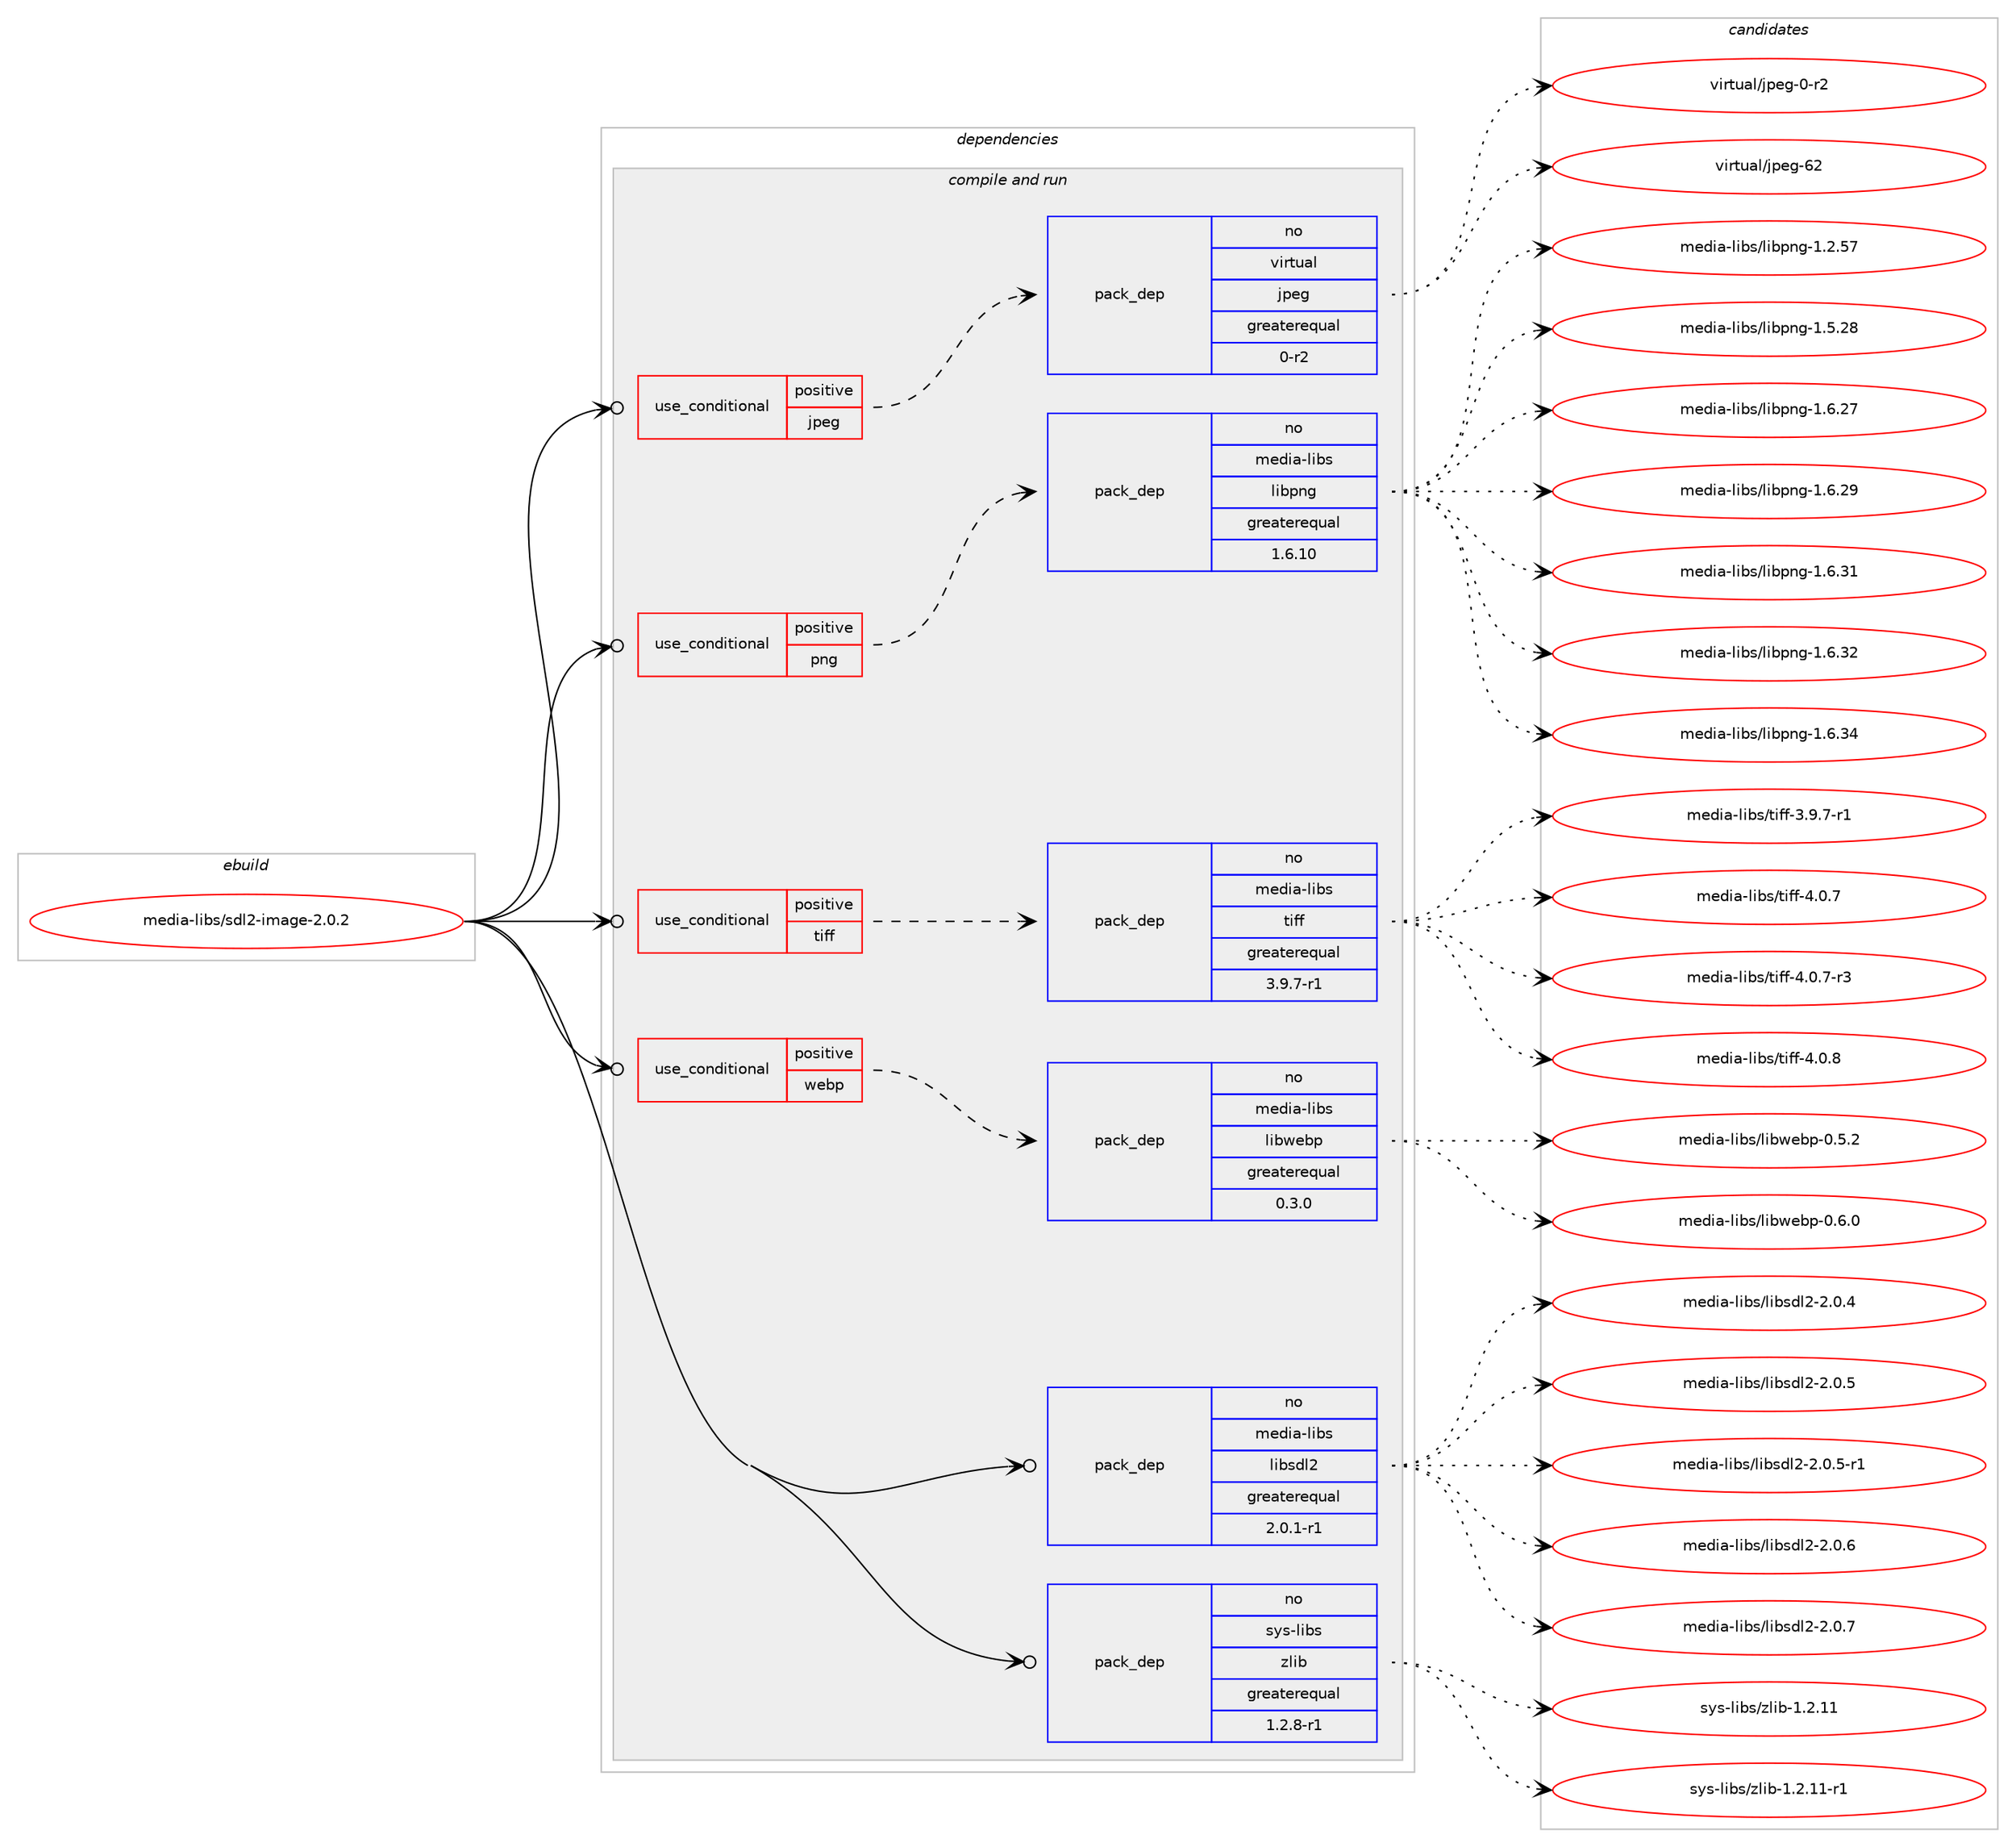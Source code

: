 digraph prolog {

# *************
# Graph options
# *************

newrank=true;
concentrate=true;
compound=true;
graph [rankdir=LR,fontname=Helvetica,fontsize=10,ranksep=1.5];#, ranksep=2.5, nodesep=0.2];
edge  [arrowhead=vee];
node  [fontname=Helvetica,fontsize=10];

# **********
# The ebuild
# **********

subgraph cluster_leftcol {
color=gray;
rank=same;
label=<<i>ebuild</i>>;
id [label="media-libs/sdl2-image-2.0.2", color=red, width=4, href="../media-libs/sdl2-image-2.0.2.svg"];
}

# ****************
# The dependencies
# ****************

subgraph cluster_midcol {
color=gray;
label=<<i>dependencies</i>>;
subgraph cluster_compile {
fillcolor="#eeeeee";
style=filled;
label=<<i>compile</i>>;
}
subgraph cluster_compileandrun {
fillcolor="#eeeeee";
style=filled;
label=<<i>compile and run</i>>;
subgraph cond91493 {
dependency370409 [label=<<TABLE BORDER="0" CELLBORDER="1" CELLSPACING="0" CELLPADDING="4"><TR><TD ROWSPAN="3" CELLPADDING="10">use_conditional</TD></TR><TR><TD>positive</TD></TR><TR><TD>jpeg</TD></TR></TABLE>>, shape=none, color=red];
subgraph pack273009 {
dependency370410 [label=<<TABLE BORDER="0" CELLBORDER="1" CELLSPACING="0" CELLPADDING="4" WIDTH="220"><TR><TD ROWSPAN="6" CELLPADDING="30">pack_dep</TD></TR><TR><TD WIDTH="110">no</TD></TR><TR><TD>virtual</TD></TR><TR><TD>jpeg</TD></TR><TR><TD>greaterequal</TD></TR><TR><TD>0-r2</TD></TR></TABLE>>, shape=none, color=blue];
}
dependency370409:e -> dependency370410:w [weight=20,style="dashed",arrowhead="vee"];
}
id:e -> dependency370409:w [weight=20,style="solid",arrowhead="odotvee"];
subgraph cond91494 {
dependency370411 [label=<<TABLE BORDER="0" CELLBORDER="1" CELLSPACING="0" CELLPADDING="4"><TR><TD ROWSPAN="3" CELLPADDING="10">use_conditional</TD></TR><TR><TD>positive</TD></TR><TR><TD>png</TD></TR></TABLE>>, shape=none, color=red];
subgraph pack273010 {
dependency370412 [label=<<TABLE BORDER="0" CELLBORDER="1" CELLSPACING="0" CELLPADDING="4" WIDTH="220"><TR><TD ROWSPAN="6" CELLPADDING="30">pack_dep</TD></TR><TR><TD WIDTH="110">no</TD></TR><TR><TD>media-libs</TD></TR><TR><TD>libpng</TD></TR><TR><TD>greaterequal</TD></TR><TR><TD>1.6.10</TD></TR></TABLE>>, shape=none, color=blue];
}
dependency370411:e -> dependency370412:w [weight=20,style="dashed",arrowhead="vee"];
}
id:e -> dependency370411:w [weight=20,style="solid",arrowhead="odotvee"];
subgraph cond91495 {
dependency370413 [label=<<TABLE BORDER="0" CELLBORDER="1" CELLSPACING="0" CELLPADDING="4"><TR><TD ROWSPAN="3" CELLPADDING="10">use_conditional</TD></TR><TR><TD>positive</TD></TR><TR><TD>tiff</TD></TR></TABLE>>, shape=none, color=red];
subgraph pack273011 {
dependency370414 [label=<<TABLE BORDER="0" CELLBORDER="1" CELLSPACING="0" CELLPADDING="4" WIDTH="220"><TR><TD ROWSPAN="6" CELLPADDING="30">pack_dep</TD></TR><TR><TD WIDTH="110">no</TD></TR><TR><TD>media-libs</TD></TR><TR><TD>tiff</TD></TR><TR><TD>greaterequal</TD></TR><TR><TD>3.9.7-r1</TD></TR></TABLE>>, shape=none, color=blue];
}
dependency370413:e -> dependency370414:w [weight=20,style="dashed",arrowhead="vee"];
}
id:e -> dependency370413:w [weight=20,style="solid",arrowhead="odotvee"];
subgraph cond91496 {
dependency370415 [label=<<TABLE BORDER="0" CELLBORDER="1" CELLSPACING="0" CELLPADDING="4"><TR><TD ROWSPAN="3" CELLPADDING="10">use_conditional</TD></TR><TR><TD>positive</TD></TR><TR><TD>webp</TD></TR></TABLE>>, shape=none, color=red];
subgraph pack273012 {
dependency370416 [label=<<TABLE BORDER="0" CELLBORDER="1" CELLSPACING="0" CELLPADDING="4" WIDTH="220"><TR><TD ROWSPAN="6" CELLPADDING="30">pack_dep</TD></TR><TR><TD WIDTH="110">no</TD></TR><TR><TD>media-libs</TD></TR><TR><TD>libwebp</TD></TR><TR><TD>greaterequal</TD></TR><TR><TD>0.3.0</TD></TR></TABLE>>, shape=none, color=blue];
}
dependency370415:e -> dependency370416:w [weight=20,style="dashed",arrowhead="vee"];
}
id:e -> dependency370415:w [weight=20,style="solid",arrowhead="odotvee"];
subgraph pack273013 {
dependency370417 [label=<<TABLE BORDER="0" CELLBORDER="1" CELLSPACING="0" CELLPADDING="4" WIDTH="220"><TR><TD ROWSPAN="6" CELLPADDING="30">pack_dep</TD></TR><TR><TD WIDTH="110">no</TD></TR><TR><TD>media-libs</TD></TR><TR><TD>libsdl2</TD></TR><TR><TD>greaterequal</TD></TR><TR><TD>2.0.1-r1</TD></TR></TABLE>>, shape=none, color=blue];
}
id:e -> dependency370417:w [weight=20,style="solid",arrowhead="odotvee"];
subgraph pack273014 {
dependency370418 [label=<<TABLE BORDER="0" CELLBORDER="1" CELLSPACING="0" CELLPADDING="4" WIDTH="220"><TR><TD ROWSPAN="6" CELLPADDING="30">pack_dep</TD></TR><TR><TD WIDTH="110">no</TD></TR><TR><TD>sys-libs</TD></TR><TR><TD>zlib</TD></TR><TR><TD>greaterequal</TD></TR><TR><TD>1.2.8-r1</TD></TR></TABLE>>, shape=none, color=blue];
}
id:e -> dependency370418:w [weight=20,style="solid",arrowhead="odotvee"];
}
subgraph cluster_run {
fillcolor="#eeeeee";
style=filled;
label=<<i>run</i>>;
}
}

# **************
# The candidates
# **************

subgraph cluster_choices {
rank=same;
color=gray;
label=<<i>candidates</i>>;

subgraph choice273009 {
color=black;
nodesep=1;
choice118105114116117971084710611210110345484511450 [label="virtual/jpeg-0-r2", color=red, width=4,href="../virtual/jpeg-0-r2.svg"];
choice1181051141161179710847106112101103455450 [label="virtual/jpeg-62", color=red, width=4,href="../virtual/jpeg-62.svg"];
dependency370410:e -> choice118105114116117971084710611210110345484511450:w [style=dotted,weight="100"];
dependency370410:e -> choice1181051141161179710847106112101103455450:w [style=dotted,weight="100"];
}
subgraph choice273010 {
color=black;
nodesep=1;
choice109101100105974510810598115471081059811211010345494650465355 [label="media-libs/libpng-1.2.57", color=red, width=4,href="../media-libs/libpng-1.2.57.svg"];
choice109101100105974510810598115471081059811211010345494653465056 [label="media-libs/libpng-1.5.28", color=red, width=4,href="../media-libs/libpng-1.5.28.svg"];
choice109101100105974510810598115471081059811211010345494654465055 [label="media-libs/libpng-1.6.27", color=red, width=4,href="../media-libs/libpng-1.6.27.svg"];
choice109101100105974510810598115471081059811211010345494654465057 [label="media-libs/libpng-1.6.29", color=red, width=4,href="../media-libs/libpng-1.6.29.svg"];
choice109101100105974510810598115471081059811211010345494654465149 [label="media-libs/libpng-1.6.31", color=red, width=4,href="../media-libs/libpng-1.6.31.svg"];
choice109101100105974510810598115471081059811211010345494654465150 [label="media-libs/libpng-1.6.32", color=red, width=4,href="../media-libs/libpng-1.6.32.svg"];
choice109101100105974510810598115471081059811211010345494654465152 [label="media-libs/libpng-1.6.34", color=red, width=4,href="../media-libs/libpng-1.6.34.svg"];
dependency370412:e -> choice109101100105974510810598115471081059811211010345494650465355:w [style=dotted,weight="100"];
dependency370412:e -> choice109101100105974510810598115471081059811211010345494653465056:w [style=dotted,weight="100"];
dependency370412:e -> choice109101100105974510810598115471081059811211010345494654465055:w [style=dotted,weight="100"];
dependency370412:e -> choice109101100105974510810598115471081059811211010345494654465057:w [style=dotted,weight="100"];
dependency370412:e -> choice109101100105974510810598115471081059811211010345494654465149:w [style=dotted,weight="100"];
dependency370412:e -> choice109101100105974510810598115471081059811211010345494654465150:w [style=dotted,weight="100"];
dependency370412:e -> choice109101100105974510810598115471081059811211010345494654465152:w [style=dotted,weight="100"];
}
subgraph choice273011 {
color=black;
nodesep=1;
choice109101100105974510810598115471161051021024551465746554511449 [label="media-libs/tiff-3.9.7-r1", color=red, width=4,href="../media-libs/tiff-3.9.7-r1.svg"];
choice10910110010597451081059811547116105102102455246484655 [label="media-libs/tiff-4.0.7", color=red, width=4,href="../media-libs/tiff-4.0.7.svg"];
choice109101100105974510810598115471161051021024552464846554511451 [label="media-libs/tiff-4.0.7-r3", color=red, width=4,href="../media-libs/tiff-4.0.7-r3.svg"];
choice10910110010597451081059811547116105102102455246484656 [label="media-libs/tiff-4.0.8", color=red, width=4,href="../media-libs/tiff-4.0.8.svg"];
dependency370414:e -> choice109101100105974510810598115471161051021024551465746554511449:w [style=dotted,weight="100"];
dependency370414:e -> choice10910110010597451081059811547116105102102455246484655:w [style=dotted,weight="100"];
dependency370414:e -> choice109101100105974510810598115471161051021024552464846554511451:w [style=dotted,weight="100"];
dependency370414:e -> choice10910110010597451081059811547116105102102455246484656:w [style=dotted,weight="100"];
}
subgraph choice273012 {
color=black;
nodesep=1;
choice109101100105974510810598115471081059811910198112454846534650 [label="media-libs/libwebp-0.5.2", color=red, width=4,href="../media-libs/libwebp-0.5.2.svg"];
choice109101100105974510810598115471081059811910198112454846544648 [label="media-libs/libwebp-0.6.0", color=red, width=4,href="../media-libs/libwebp-0.6.0.svg"];
dependency370416:e -> choice109101100105974510810598115471081059811910198112454846534650:w [style=dotted,weight="100"];
dependency370416:e -> choice109101100105974510810598115471081059811910198112454846544648:w [style=dotted,weight="100"];
}
subgraph choice273013 {
color=black;
nodesep=1;
choice109101100105974510810598115471081059811510010850455046484652 [label="media-libs/libsdl2-2.0.4", color=red, width=4,href="../media-libs/libsdl2-2.0.4.svg"];
choice109101100105974510810598115471081059811510010850455046484653 [label="media-libs/libsdl2-2.0.5", color=red, width=4,href="../media-libs/libsdl2-2.0.5.svg"];
choice1091011001059745108105981154710810598115100108504550464846534511449 [label="media-libs/libsdl2-2.0.5-r1", color=red, width=4,href="../media-libs/libsdl2-2.0.5-r1.svg"];
choice109101100105974510810598115471081059811510010850455046484654 [label="media-libs/libsdl2-2.0.6", color=red, width=4,href="../media-libs/libsdl2-2.0.6.svg"];
choice109101100105974510810598115471081059811510010850455046484655 [label="media-libs/libsdl2-2.0.7", color=red, width=4,href="../media-libs/libsdl2-2.0.7.svg"];
dependency370417:e -> choice109101100105974510810598115471081059811510010850455046484652:w [style=dotted,weight="100"];
dependency370417:e -> choice109101100105974510810598115471081059811510010850455046484653:w [style=dotted,weight="100"];
dependency370417:e -> choice1091011001059745108105981154710810598115100108504550464846534511449:w [style=dotted,weight="100"];
dependency370417:e -> choice109101100105974510810598115471081059811510010850455046484654:w [style=dotted,weight="100"];
dependency370417:e -> choice109101100105974510810598115471081059811510010850455046484655:w [style=dotted,weight="100"];
}
subgraph choice273014 {
color=black;
nodesep=1;
choice1151211154510810598115471221081059845494650464949 [label="sys-libs/zlib-1.2.11", color=red, width=4,href="../sys-libs/zlib-1.2.11.svg"];
choice11512111545108105981154712210810598454946504649494511449 [label="sys-libs/zlib-1.2.11-r1", color=red, width=4,href="../sys-libs/zlib-1.2.11-r1.svg"];
dependency370418:e -> choice1151211154510810598115471221081059845494650464949:w [style=dotted,weight="100"];
dependency370418:e -> choice11512111545108105981154712210810598454946504649494511449:w [style=dotted,weight="100"];
}
}

}
